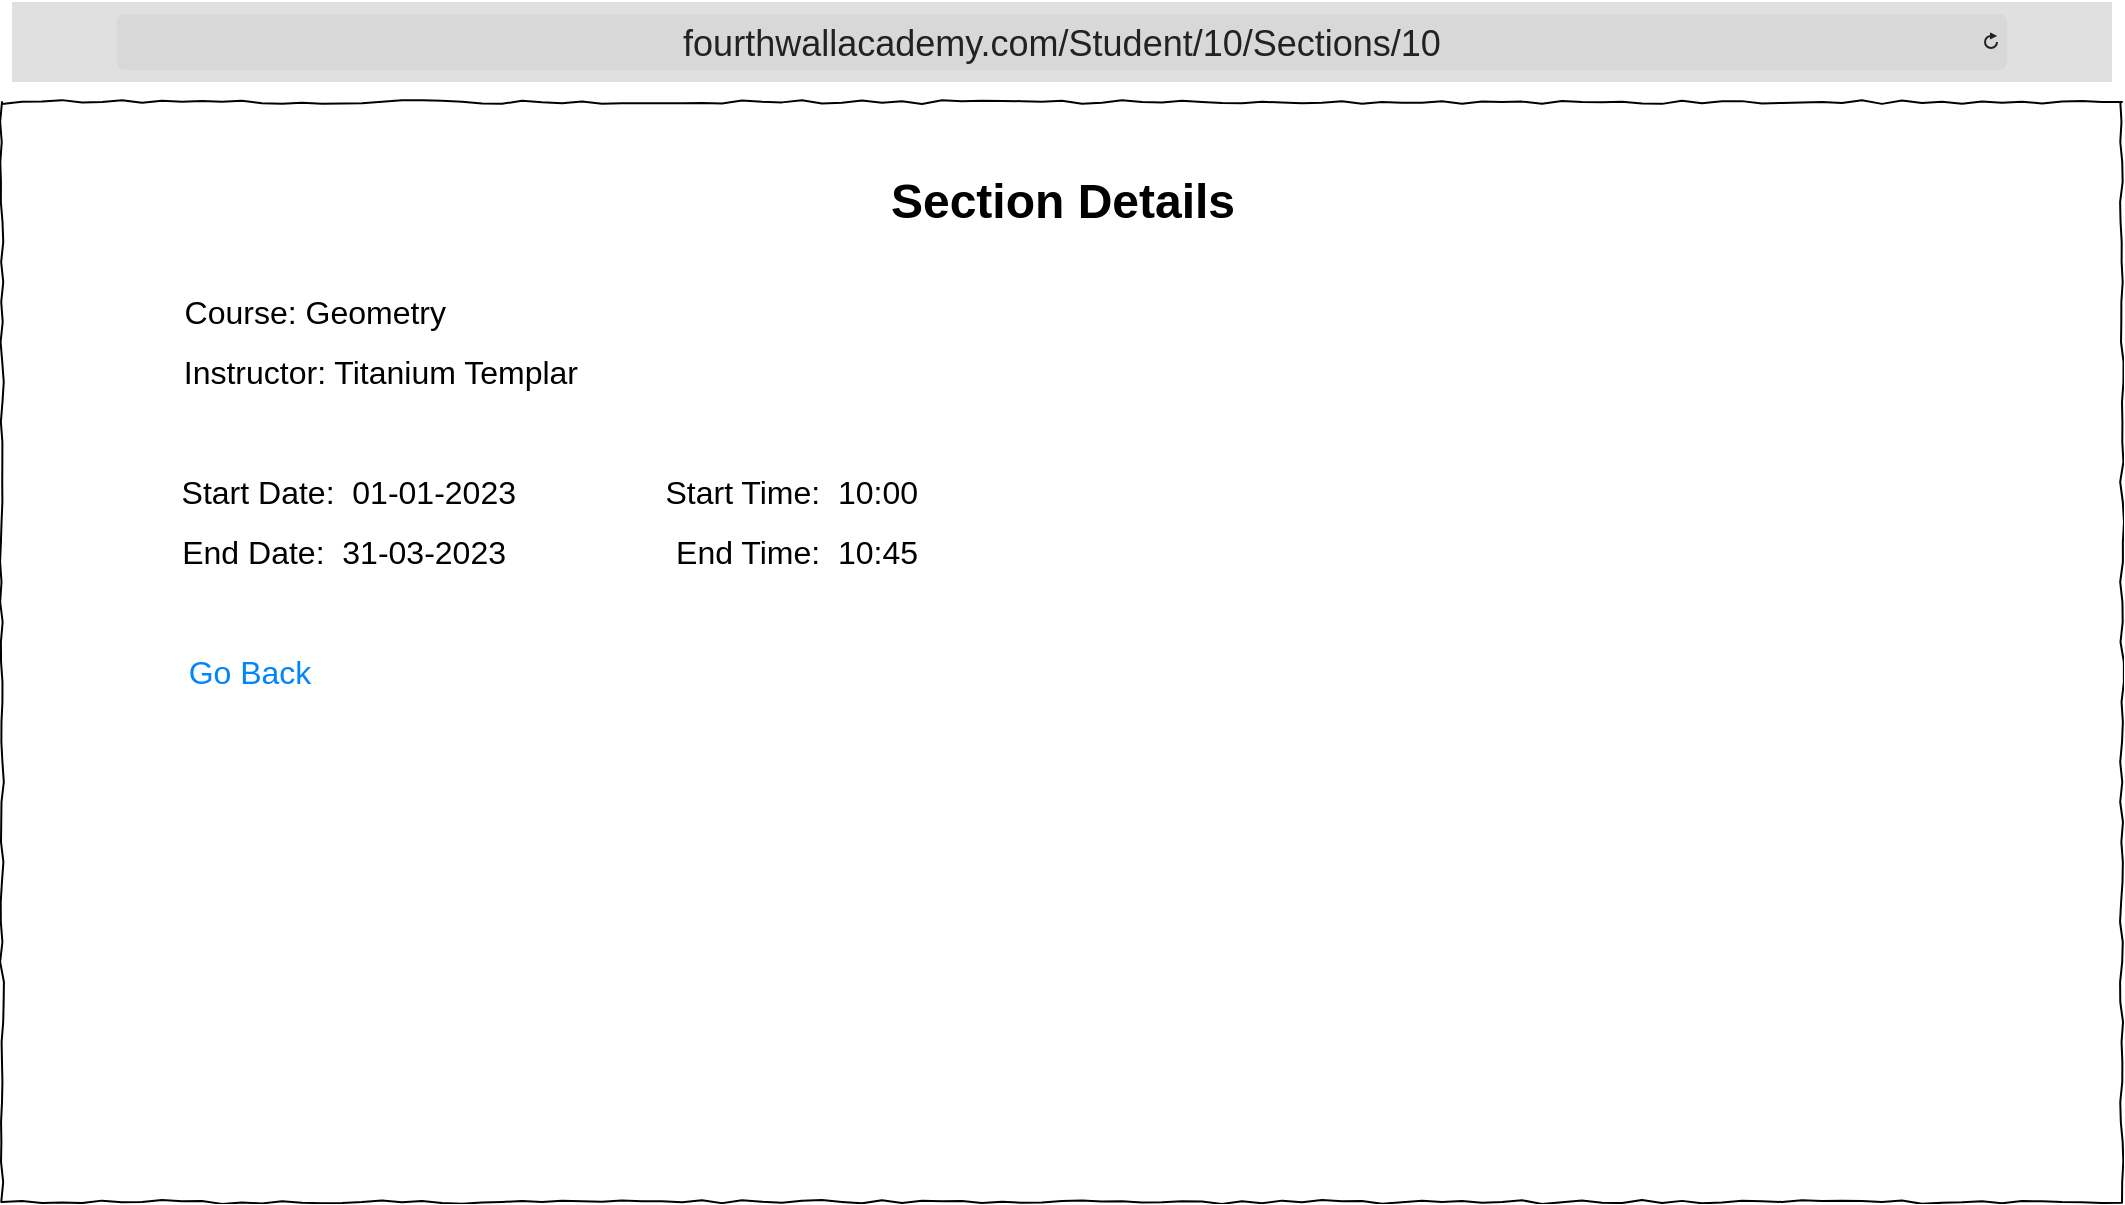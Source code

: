 <mxfile version="26.0.1">
  <diagram name="Page-1" id="03018318-947c-dd8e-b7a3-06fadd420f32">
    <mxGraphModel dx="3354" dy="1258" grid="1" gridSize="10" guides="1" tooltips="1" connect="1" arrows="1" fold="1" page="1" pageScale="1" pageWidth="1100" pageHeight="850" background="none" math="0" shadow="0">
      <root>
        <mxCell id="0" />
        <mxCell id="1" parent="0" />
        <mxCell id="677b7b8949515195-1" value="" style="whiteSpace=wrap;html=1;rounded=0;shadow=0;labelBackgroundColor=none;strokeColor=#000000;strokeWidth=1;fillColor=none;fontFamily=Verdana;fontSize=12;fontColor=#000000;align=center;comic=1;" parent="1" vertex="1">
          <mxGeometry x="20" y="60" width="1060" height="550" as="geometry" />
        </mxCell>
        <mxCell id="gBdz1FRmPUKY2ZFgMoxz-1" value="&lt;font style=&quot;font-size: 18px;&quot;&gt;fourthwallacademy.com/Student/10/Sections/10&lt;/font&gt;" style="html=1;strokeWidth=1;shadow=0;dashed=0;shape=mxgraph.ios7ui.url;fillColor=#e0e0e0;strokeColor=#c0c0c0;buttonText=;strokeColor2=#222222;fontColor=#222222;fontSize=8;spacingTop=2;align=center;whiteSpace=wrap;" parent="1" vertex="1">
          <mxGeometry x="25" y="10" width="1050" height="40" as="geometry" />
        </mxCell>
        <mxCell id="CBU3p2uWpCq7XRt16fgI-3" value="&lt;font style=&quot;font-size: 16px;&quot;&gt;Course: Geometry&lt;/font&gt;" style="text;html=1;align=right;verticalAlign=middle;whiteSpace=wrap;rounded=0;" parent="1" vertex="1">
          <mxGeometry x="94" y="150" width="150" height="30" as="geometry" />
        </mxCell>
        <mxCell id="CBU3p2uWpCq7XRt16fgI-12" value="Go Back" style="html=1;shadow=0;dashed=0;shape=mxgraph.bootstrap.rrect;rSize=5;strokeColor=none;strokeWidth=1;fillColor=none;fontColor=#0085FC;whiteSpace=wrap;align=center;verticalAlign=middle;spacingLeft=0;fontStyle=0;fontSize=16;spacing=5;" parent="1" vertex="1">
          <mxGeometry x="94" y="325" width="100" height="40" as="geometry" />
        </mxCell>
        <mxCell id="CBU3p2uWpCq7XRt16fgI-16" value="Section Details" style="text;strokeColor=none;fillColor=none;html=1;fontSize=24;fontStyle=1;verticalAlign=middle;align=center;" parent="1" vertex="1">
          <mxGeometry x="445" y="90" width="210" height="40" as="geometry" />
        </mxCell>
        <mxCell id="8BGb5dk_agc61EFe4xYI-1" value="&lt;font style=&quot;font-size: 16px;&quot;&gt;Instructor: Titanium Templar&lt;/font&gt;" style="text;html=1;align=right;verticalAlign=middle;whiteSpace=wrap;rounded=0;" parent="1" vertex="1">
          <mxGeometry x="90" y="180" width="220" height="30" as="geometry" />
        </mxCell>
        <mxCell id="8BGb5dk_agc61EFe4xYI-2" value="&lt;font style=&quot;font-size: 16px;&quot;&gt;Start Date:&amp;nbsp; 01-01-2023&lt;/font&gt;" style="text;html=1;align=right;verticalAlign=middle;whiteSpace=wrap;rounded=0;" parent="1" vertex="1">
          <mxGeometry x="99" y="240" width="180" height="30" as="geometry" />
        </mxCell>
        <mxCell id="8BGb5dk_agc61EFe4xYI-3" value="&lt;font style=&quot;font-size: 16px;&quot;&gt;End Date:&amp;nbsp; 31-03-2023&lt;/font&gt;" style="text;html=1;align=right;verticalAlign=middle;whiteSpace=wrap;rounded=0;" parent="1" vertex="1">
          <mxGeometry x="94" y="270" width="180" height="30" as="geometry" />
        </mxCell>
        <mxCell id="8BGb5dk_agc61EFe4xYI-4" value="&lt;font style=&quot;font-size: 16px;&quot;&gt;Start Time:&amp;nbsp; 10:00&lt;/font&gt;" style="text;html=1;align=right;verticalAlign=middle;whiteSpace=wrap;rounded=0;" parent="1" vertex="1">
          <mxGeometry x="340" y="240" width="140" height="30" as="geometry" />
        </mxCell>
        <mxCell id="8BGb5dk_agc61EFe4xYI-5" value="&lt;font style=&quot;font-size: 16px;&quot;&gt;End Time:&amp;nbsp; 10:45&lt;/font&gt;" style="text;html=1;align=right;verticalAlign=middle;whiteSpace=wrap;rounded=0;" parent="1" vertex="1">
          <mxGeometry x="340" y="270" width="140" height="30" as="geometry" />
        </mxCell>
      </root>
    </mxGraphModel>
  </diagram>
</mxfile>
